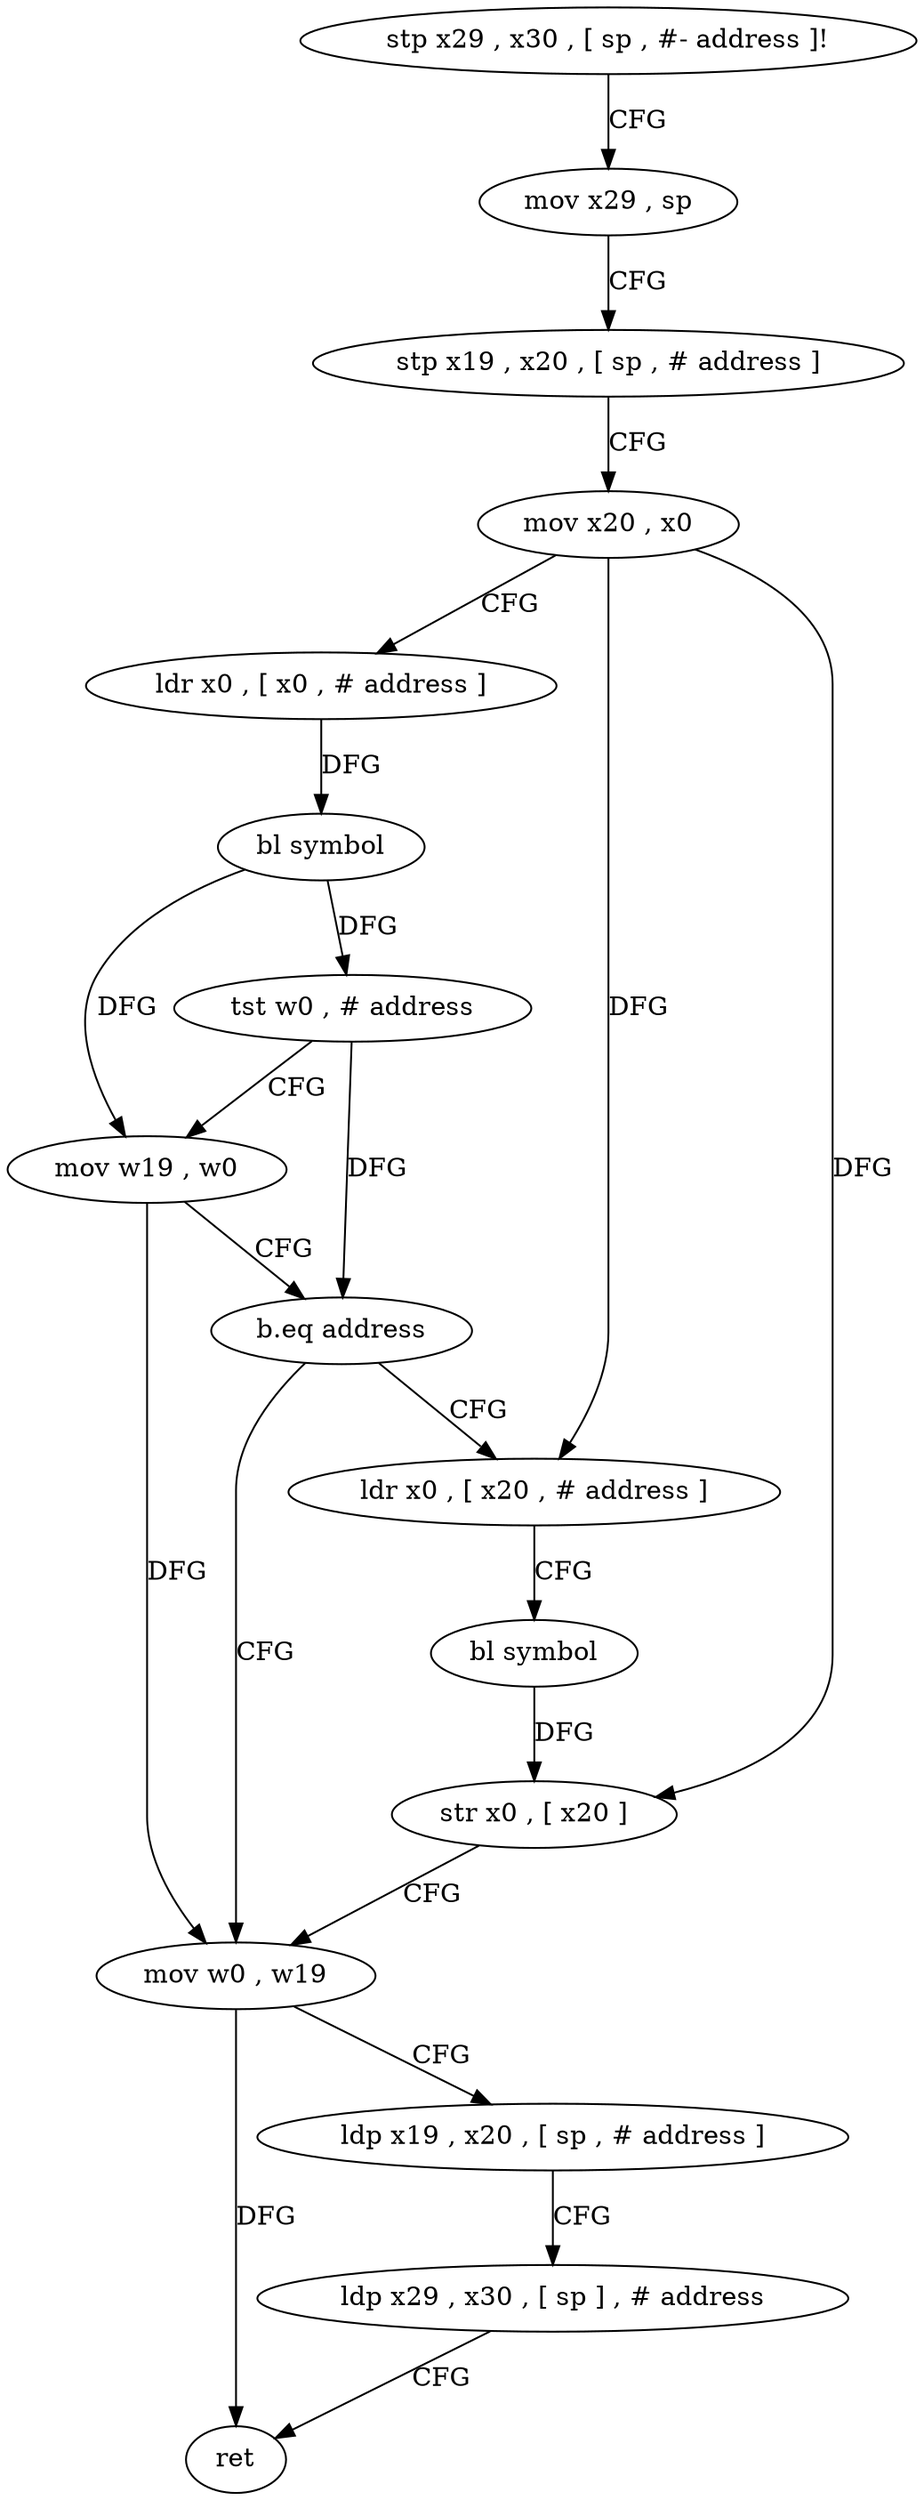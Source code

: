 digraph "func" {
"136496" [label = "stp x29 , x30 , [ sp , #- address ]!" ]
"136500" [label = "mov x29 , sp" ]
"136504" [label = "stp x19 , x20 , [ sp , # address ]" ]
"136508" [label = "mov x20 , x0" ]
"136512" [label = "ldr x0 , [ x0 , # address ]" ]
"136516" [label = "bl symbol" ]
"136520" [label = "tst w0 , # address" ]
"136524" [label = "mov w19 , w0" ]
"136528" [label = "b.eq address" ]
"136544" [label = "mov w0 , w19" ]
"136532" [label = "ldr x0 , [ x20 , # address ]" ]
"136548" [label = "ldp x19 , x20 , [ sp , # address ]" ]
"136552" [label = "ldp x29 , x30 , [ sp ] , # address" ]
"136556" [label = "ret" ]
"136536" [label = "bl symbol" ]
"136540" [label = "str x0 , [ x20 ]" ]
"136496" -> "136500" [ label = "CFG" ]
"136500" -> "136504" [ label = "CFG" ]
"136504" -> "136508" [ label = "CFG" ]
"136508" -> "136512" [ label = "CFG" ]
"136508" -> "136532" [ label = "DFG" ]
"136508" -> "136540" [ label = "DFG" ]
"136512" -> "136516" [ label = "DFG" ]
"136516" -> "136520" [ label = "DFG" ]
"136516" -> "136524" [ label = "DFG" ]
"136520" -> "136524" [ label = "CFG" ]
"136520" -> "136528" [ label = "DFG" ]
"136524" -> "136528" [ label = "CFG" ]
"136524" -> "136544" [ label = "DFG" ]
"136528" -> "136544" [ label = "CFG" ]
"136528" -> "136532" [ label = "CFG" ]
"136544" -> "136548" [ label = "CFG" ]
"136544" -> "136556" [ label = "DFG" ]
"136532" -> "136536" [ label = "CFG" ]
"136548" -> "136552" [ label = "CFG" ]
"136552" -> "136556" [ label = "CFG" ]
"136536" -> "136540" [ label = "DFG" ]
"136540" -> "136544" [ label = "CFG" ]
}
